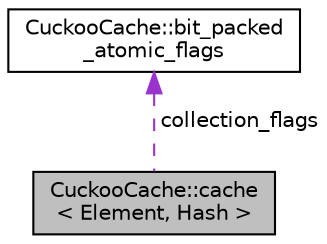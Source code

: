 digraph "CuckooCache::cache&lt; Element, Hash &gt;"
{
  edge [fontname="Helvetica",fontsize="10",labelfontname="Helvetica",labelfontsize="10"];
  node [fontname="Helvetica",fontsize="10",shape=record];
  Node1 [label="CuckooCache::cache\l\< Element, Hash \>",height=0.2,width=0.4,color="black", fillcolor="grey75", style="filled", fontcolor="black"];
  Node2 -> Node1 [dir="back",color="darkorchid3",fontsize="10",style="dashed",label=" collection_flags" ,fontname="Helvetica"];
  Node2 [label="CuckooCache::bit_packed\l_atomic_flags",height=0.2,width=0.4,color="black", fillcolor="white", style="filled",URL="$d9/d8e/class_cuckoo_cache_1_1bit__packed__atomic__flags.html",tooltip="bit_packed_atomic_flags implements a container for garbage collection flags that is only thread unsaf..."];
}
